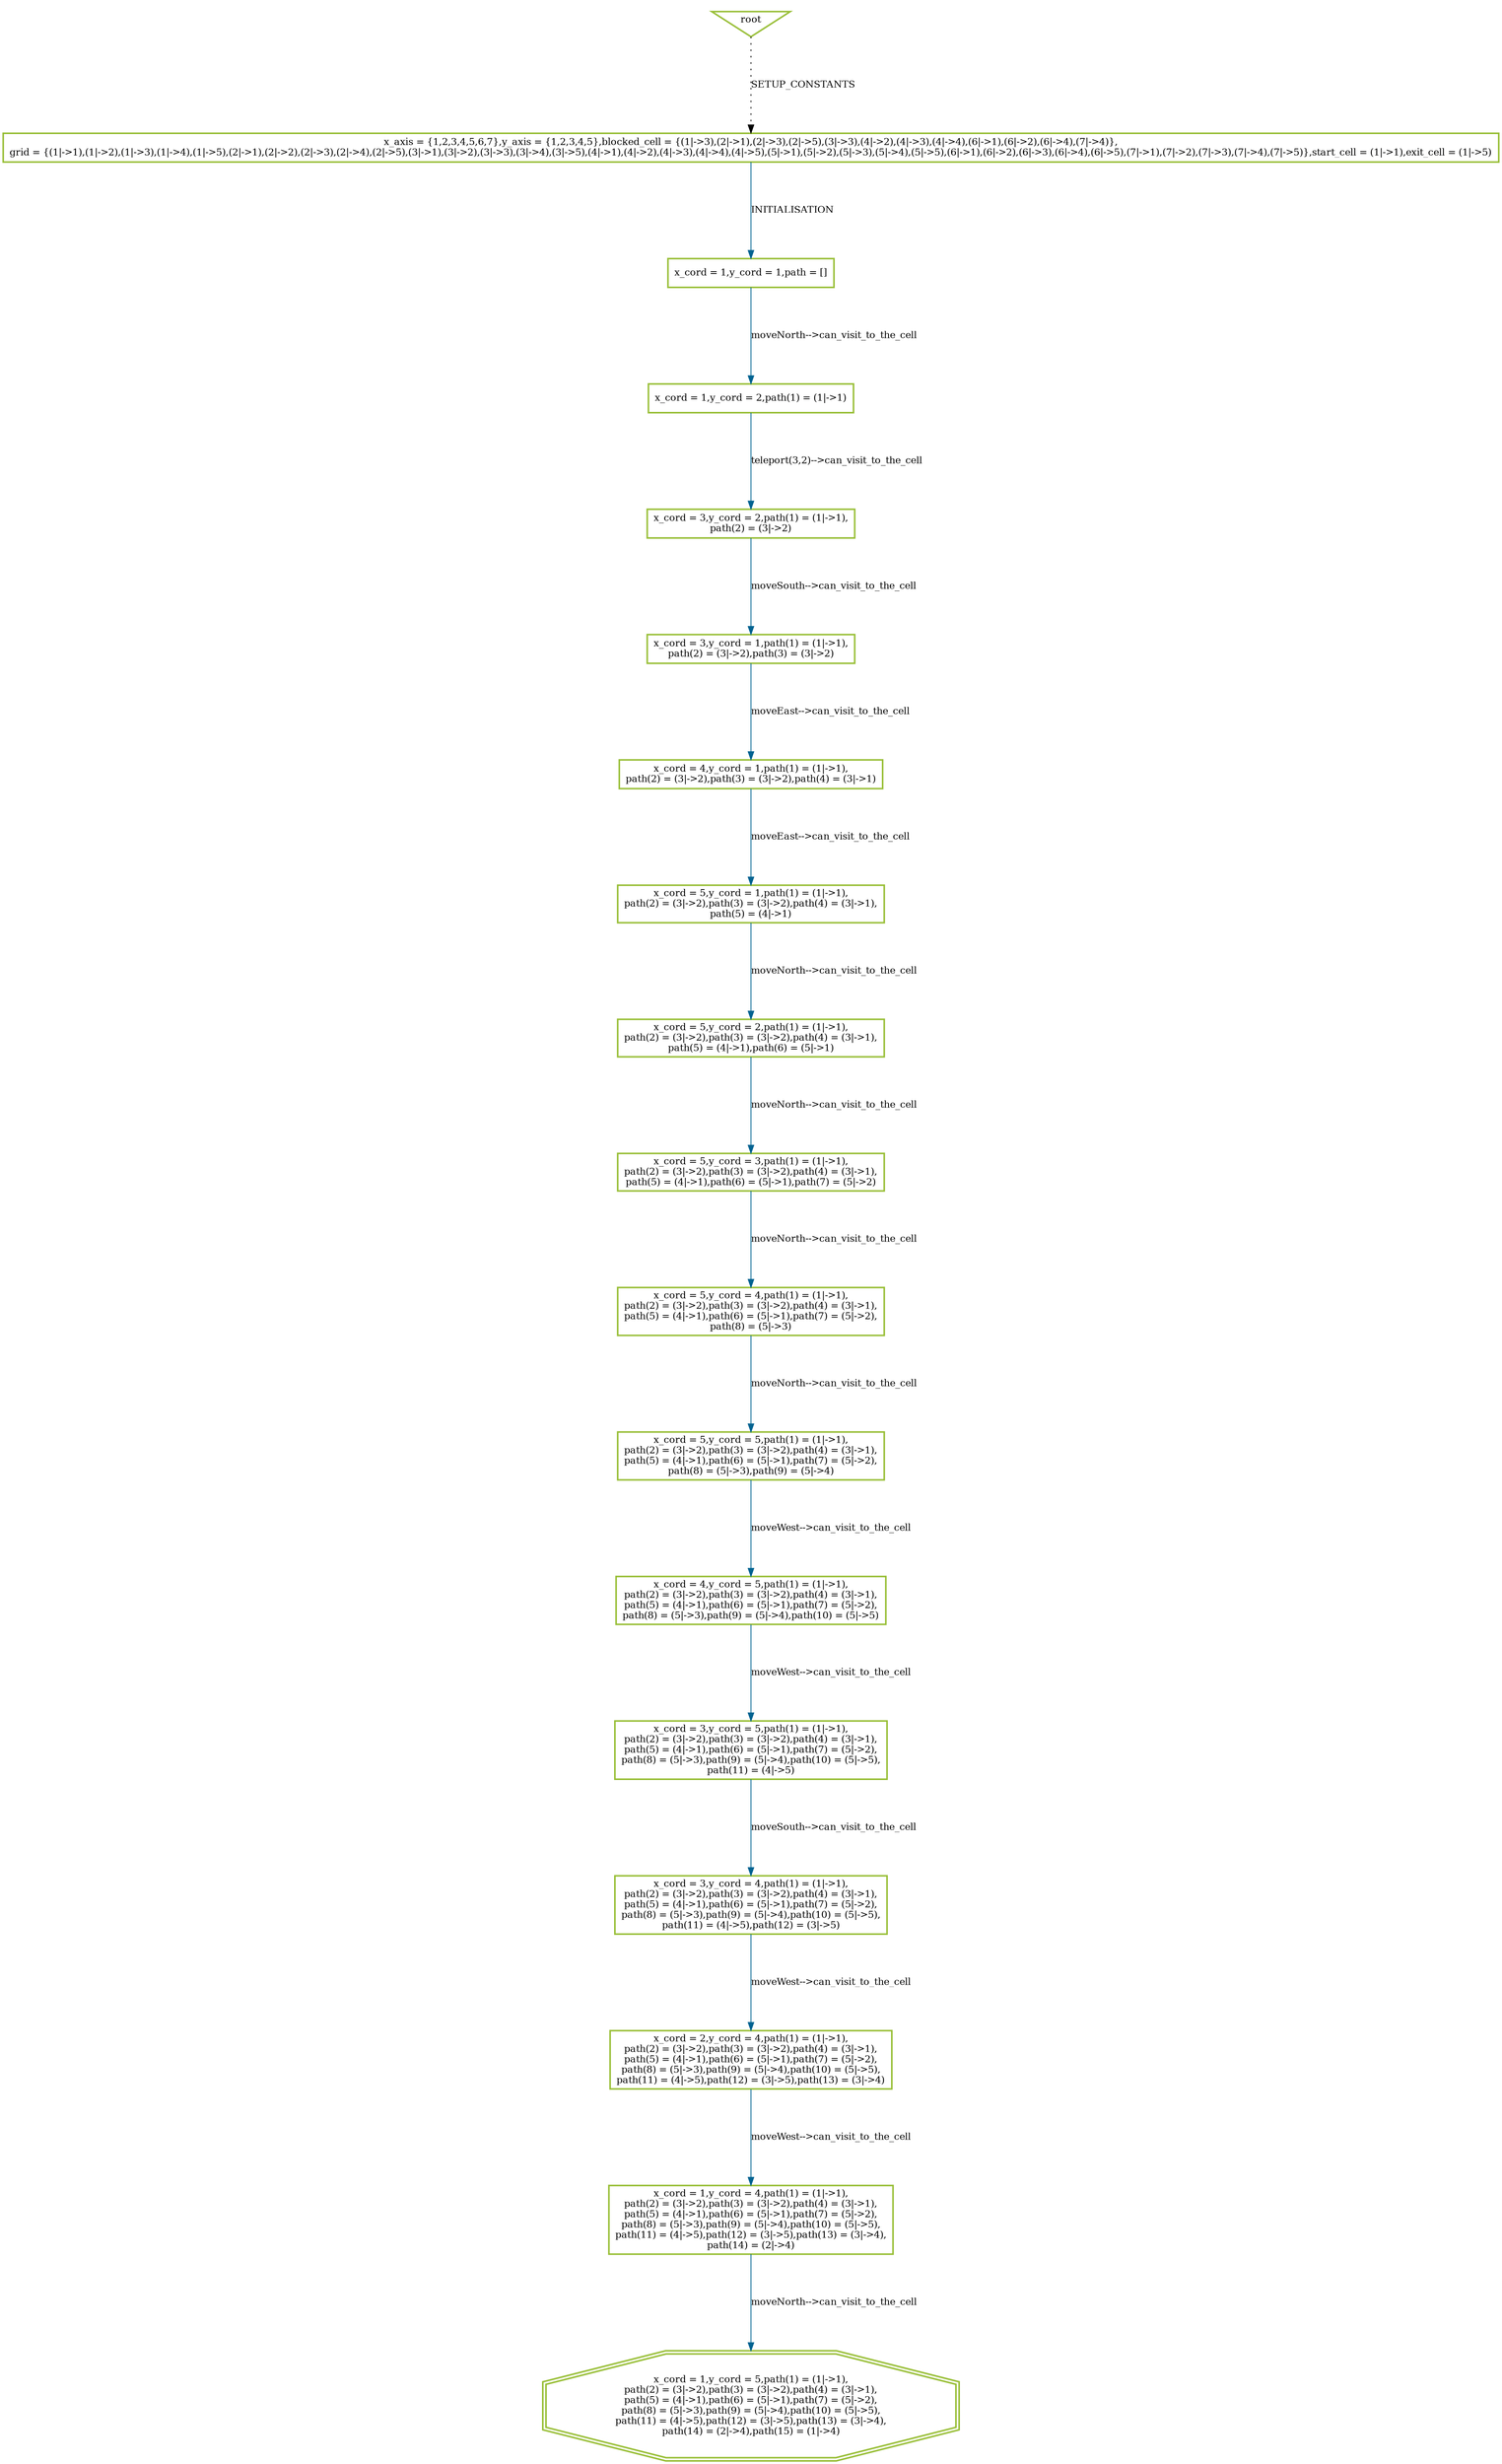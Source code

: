 digraph history {
	graph [bb="0,0,1505.3,3010.5",
		imagepath="/Users/charitha/Documents/Reasoning Programming/Courswork",
		nodesep=1.5,
		ranksep=1.5
	];
	node [label="\N"];
	0	[color="#99BF38",
		fontsize=12,
		height=0.5,
		label="x_axis = \{1,2,3,4,5,6,7\},y_axis = \{1,2,3,4,5\},blocked_cell = \{(1\|-\>3),(2\|-\>1),(2\|-\>3),(2\|-\>5),(3\|-\>3),(4\|-\>2),(\
4\|-\>3),(4\|-\>4),(6\|-\>1),(6\|-\>2),(6\|-\>4),(7\|-\>4)\},\ngrid = \{(1\|-\>1),(1\|-\>2),(1\|-\>3),(1\|-\>4),(1\|-\>5),(2\|-\>\
1),(2\|-\>2),(2\|-\>3),(2\|-\>4),(2\|-\>5),(3\|-\>1),(3\|-\>2),(3\|-\>3),(3\|-\>4),(3\|-\>5),(4\|-\>1),(4\|-\>2),(4\|-\>3),(4\|-\>\
4),(4\|-\>5),(5\|-\>1),(5\|-\>2),(5\|-\>3),(5\|-\>4),(5\|-\>5),(6\|-\>1),(6\|-\>2),(6\|-\>3),(6\|-\>4),(6\|-\>5),(7\|-\>1),(7\|-\>\
2),(7\|-\>3),(7\|-\>4),(7\|-\>5)\},start_cell = (1\|-\>1),exit_cell = (1\|-\>5)",
		penwidth=2,
		pos="752.65,2832.5",
		shape=box,
		width=20.907];
	1	[color="#99BF38",
		fontsize=12,
		height=0.5,
		label="x_cord = 1,y_cord = 1,path = []",
		penwidth=2,
		pos="752.65,2676.5",
		shape=box,
		width=2.3278];
	0 -> 1	[color="#006391",
		fontsize=12,
		label=INITIALISATION,
		lp="797.97,2754.5",
		pos="e,752.65,2694.6 752.65,2814.4 752.65,2787.9 752.65,2736.7 752.65,2704.9"];
	2	[color="#99BF38",
		fontsize=12,
		height=0.5,
		label="x_cord = 1,y_cord = 2,path(1) = (1\|-\>1)",
		penwidth=2,
		pos="752.65,2520.5",
		shape=box,
		width=2.8716];
	1 -> 2	[color="#006391",
		fontsize=12,
		label="moveNorth--\>can_visit_to_the_cell",
		lp="838.68,2598.5",
		pos="e,752.65,2538.6 752.65,2658.4 752.65,2631.9 752.65,2580.7 752.65,2548.9"];
	35	[color="#99BF38",
		fontsize=12,
		height=0.5,
		label="x_cord = 3,y_cord = 2,path(1) = (1\|-\>1),\npath(2) = (3\|-\>2)",
		penwidth=2,
		pos="752.65,2364.5",
		shape=box,
		width=2.9133];
	2 -> 35	[color="#006391",
		fontsize=12,
		label="teleport(3,2)--\>can_visit_to_the_cell",
		lp="841.17,2442.5",
		pos="e,752.65,2382.6 752.65,2502.4 752.65,2475.9 752.65,2424.7 752.65,2392.9"];
	51	[color="#99BF38",
		fontsize=12,
		height=0.5,
		label="x_cord = 3,y_cord = 1,path(1) = (1\|-\>1),\npath(2) = (3\|-\>2),path(3) = (3\|-\>2)",
		penwidth=2,
		pos="752.65,2208.5",
		shape=box,
		width=2.9133];
	35 -> 51	[color="#006391",
		fontsize=12,
		label="moveSouth--\>can_visit_to_the_cell",
		lp="838.68,2286.5",
		pos="e,752.65,2226.6 752.65,2346.4 752.65,2319.9 752.65,2268.7 752.65,2236.9"];
	77	[color="#99BF38",
		fontsize=12,
		height=0.5,
		label="x_cord = 4,y_cord = 1,path(1) = (1\|-\>1),\npath(2) = (3\|-\>2),path(3) = (3\|-\>2),path(4) = (3\|-\>1)",
		penwidth=2,
		pos="752.65,2052.5",
		shape=box,
		width=3.663];
	51 -> 77	[color="#006391",
		fontsize=12,
		label="moveEast--\>can_visit_to_the_cell",
		lp="835.01,2130.5",
		pos="e,752.65,2070.6 752.65,2190.4 752.65,2163.9 752.65,2112.7 752.65,2080.9"];
	101	[color="#99BF38",
		fontsize=12,
		height=0.61111,
		label="x_cord = 5,y_cord = 1,path(1) = (1\|-\>1),\npath(2) = (3\|-\>2),path(3) = (3\|-\>2),path(4) = (3\|-\>1),\npath(5) = (4\|-\>1)",
		penwidth=2,
		pos="752.65,1892.5",
		shape=box,
		width=3.7046];
	77 -> 101	[color="#006391",
		fontsize=12,
		label="moveEast--\>can_visit_to_the_cell",
		lp="835.01,1974.5",
		pos="e,752.65,1914.7 752.65,2034.2 752.65,2008.1 752.65,1957.9 752.65,1925.1"];
	126	[color="#99BF38",
		fontsize=12,
		height=0.61111,
		label="x_cord = 5,y_cord = 2,path(1) = (1\|-\>1),\npath(2) = (3\|-\>2),path(3) = (3\|-\>2),path(4) = (3\|-\>1),\npath(5) = (4\|-\>1),path(\
6) = (5\|-\>1)",
		penwidth=2,
		pos="752.65,1728.5",
		shape=box,
		width=3.7046];
	101 -> 126	[color="#006391",
		fontsize=12,
		label="moveNorth--\>can_visit_to_the_cell",
		lp="838.68,1810.5",
		pos="e,752.65,1750.6 752.65,1870.3 752.65,1842.4 752.65,1793.1 752.65,1760.9"];
	151	[color="#99BF38",
		fontsize=12,
		height=0.61111,
		label="x_cord = 5,y_cord = 3,path(1) = (1\|-\>1),\npath(2) = (3\|-\>2),path(3) = (3\|-\>2),path(4) = (3\|-\>1),\npath(5) = (4\|-\>1),path(\
6) = (5\|-\>1),path(7) = (5\|-\>2)",
		penwidth=2,
		pos="752.65,1564.5",
		shape=box,
		width=3.7046];
	126 -> 151	[color="#006391",
		fontsize=12,
		label="moveNorth--\>can_visit_to_the_cell",
		lp="838.68,1646.5",
		pos="e,752.65,1586.6 752.65,1706.3 752.65,1678.4 752.65,1629.1 752.65,1596.9"];
	176	[color="#99BF38",
		fontsize=12,
		height=0.77778,
		label="x_cord = 5,y_cord = 4,path(1) = (1\|-\>1),\npath(2) = (3\|-\>2),path(3) = (3\|-\>2),path(4) = (3\|-\>1),\npath(5) = (4\|-\>1),path(\
6) = (5\|-\>1),path(7) = (5\|-\>2),\npath(8) = (5\|-\>3)",
		penwidth=2,
		pos="752.65,1394.5",
		shape=box,
		width=3.7046];
	151 -> 176	[color="#006391",
		fontsize=12,
		label="moveNorth--\>can_visit_to_the_cell",
		lp="838.68,1482.5",
		pos="e,752.65,1422.7 752.65,1542.2 752.65,1514.8 752.65,1466.7 752.65,1433"];
	202	[color="#99BF38",
		fontsize=12,
		height=0.77778,
		label="x_cord = 5,y_cord = 5,path(1) = (1\|-\>1),\npath(2) = (3\|-\>2),path(3) = (3\|-\>2),path(4) = (3\|-\>1),\npath(5) = (4\|-\>1),path(\
6) = (5\|-\>1),path(7) = (5\|-\>2),\npath(8) = (5\|-\>3),path(9) = (5\|-\>4)",
		penwidth=2,
		pos="752.65,1218.5",
		shape=box,
		width=3.7046];
	176 -> 202	[color="#006391",
		fontsize=12,
		label="moveNorth--\>can_visit_to_the_cell",
		lp="838.68,1306.5",
		pos="e,752.65,1246.7 752.65,1366.3 752.65,1336.9 752.65,1289.8 752.65,1256.9"];
	229	[color="#99BF38",
		fontsize=12,
		height=0.77778,
		label="x_cord = 4,y_cord = 5,path(1) = (1\|-\>1),\npath(2) = (3\|-\>2),path(3) = (3\|-\>2),path(4) = (3\|-\>1),\npath(5) = (4\|-\>1),path(\
6) = (5\|-\>1),path(7) = (5\|-\>2),\npath(8) = (5\|-\>3),path(9) = (5\|-\>4),path(10) = (5\|-\>5)",
		penwidth=2,
		pos="752.65,1042.5",
		shape=box,
		width=3.7463];
	202 -> 229	[color="#006391",
		fontsize=12,
		label="moveWest--\>can_visit_to_the_cell",
		lp="836.53,1130.5",
		pos="e,752.65,1070.7 752.65,1190.3 752.65,1160.9 752.65,1113.8 752.65,1080.9"];
	254	[color="#99BF38",
		fontsize=12,
		height=0.94444,
		label="x_cord = 3,y_cord = 5,path(1) = (1\|-\>1),\npath(2) = (3\|-\>2),path(3) = (3\|-\>2),path(4) = (3\|-\>1),\npath(5) = (4\|-\>1),path(\
6) = (5\|-\>1),path(7) = (5\|-\>2),\npath(8) = (5\|-\>3),path(9) = (5\|-\>4),path(10) = (5\|-\>5),\npath(11) = (4\|-\>5)",
		penwidth=2,
		pos="752.65,860.46",
		shape=box,
		width=3.788];
	229 -> 254	[color="#006391",
		fontsize=12,
		label="moveWest--\>can_visit_to_the_cell",
		lp="836.53,954.46",
		pos="e,752.65,894.57 752.65,1014.1 752.65,985.06 752.65,938.71 752.65,904.7"];
	278	[color="#99BF38",
		fontsize=12,
		height=0.94444,
		label="x_cord = 3,y_cord = 4,path(1) = (1\|-\>1),\npath(2) = (3\|-\>2),path(3) = (3\|-\>2),path(4) = (3\|-\>1),\npath(5) = (4\|-\>1),path(\
6) = (5\|-\>1),path(7) = (5\|-\>2),\npath(8) = (5\|-\>3),path(9) = (5\|-\>4),path(10) = (5\|-\>5),\npath(11) = (4\|-\>5),path(12) = (\
3\|-\>5)",
		penwidth=2,
		pos="752.65,672.46",
		shape=box,
		width=3.788];
	254 -> 278	[color="#006391",
		fontsize=12,
		label="moveSouth--\>can_visit_to_the_cell",
		lp="838.68,766.46",
		pos="e,752.65,706.74 752.65,826.21 752.65,795.75 752.65,750.47 752.65,717.11"];
	304	[color="#99BF38",
		fontsize=12,
		height=0.94444,
		label="x_cord = 2,y_cord = 4,path(1) = (1\|-\>1),\npath(2) = (3\|-\>2),path(3) = (3\|-\>2),path(4) = (3\|-\>1),\npath(5) = (4\|-\>1),path(\
6) = (5\|-\>1),path(7) = (5\|-\>2),\npath(8) = (5\|-\>3),path(9) = (5\|-\>4),path(10) = (5\|-\>5),\npath(11) = (4\|-\>5),path(12) = (\
3\|-\>5),path(13) = (3\|-\>4)",
		penwidth=2,
		pos="752.65,484.46",
		shape=box,
		width=3.9069];
	278 -> 304	[color="#006391",
		fontsize=12,
		label="moveWest--\>can_visit_to_the_cell",
		lp="836.53,578.46",
		pos="e,752.65,518.74 752.65,638.21 752.65,607.75 752.65,562.47 752.65,529.11"];
	329	[color="#99BF38",
		fontsize=12,
		height=1.1111,
		label="x_cord = 1,y_cord = 4,path(1) = (1\|-\>1),\npath(2) = (3\|-\>2),path(3) = (3\|-\>2),path(4) = (3\|-\>1),\npath(5) = (4\|-\>1),path(\
6) = (5\|-\>1),path(7) = (5\|-\>2),\npath(8) = (5\|-\>3),path(9) = (5\|-\>4),path(10) = (5\|-\>5),\npath(11) = (4\|-\>5),path(12) = (\
3\|-\>5),path(13) = (3\|-\>4),\npath(14) = (2\|-\>4)",
		penwidth=2,
		pos="752.65,290.46",
		shape=box,
		width=3.9485];
	304 -> 329	[color="#006391",
		fontsize=12,
		label="moveWest--\>can_visit_to_the_cell",
		lp="836.53,390.46",
		pos="e,752.65,330.65 752.65,450.45 752.65,420.33 752.65,375.4 752.65,340.97"];
	353	[color="#99BF38",
		fontsize=12,
		height=1.8119,
		label="x_cord = 1,y_cord = 5,path(1) = (1\|-\>1),\npath(2) = (3\|-\>2),path(3) = (3\|-\>2),path(4) = (3\|-\>1),\npath(5) = (4\|-\>1),path(\
6) = (5\|-\>1),path(7) = (5\|-\>2),\npath(8) = (5\|-\>3),path(9) = (5\|-\>4),path(10) = (5\|-\>5),\npath(11) = (4\|-\>5),path(12) = (\
3\|-\>5),path(13) = (3\|-\>4),\npath(14) = (2\|-\>4),path(15) = (1\|-\>4)",
		penwidth=2,
		pos="752.65,65.229",
		shape=doubleoctagon,
		width=6.1553];
	329 -> 353	[color="#006391",
		fontsize=12,
		label="moveNorth--\>can_visit_to_the_cell",
		lp="838.68,190.46",
		pos="e,752.65,130.73 752.65,250.32 752.65,220.15 752.65,177.52 752.65,140.89"];
	root	[color="#99BF38",
		fontsize=12,
		height=0.55556,
		label=root,
		penwidth=2,
		pos="752.65,2990.5",
		shape=invtriangle,
		width=1.1803];
	root -> 0	[color=black,
		fontsize=12,
		label=SETUP_CONSTANTS,
		lp="808.85,2910.5",
		pos="e,752.65,2850.8 752.65,2970.3 752.65,2943 752.65,2892.5 752.65,2861.1",
		style=dotted];
}
